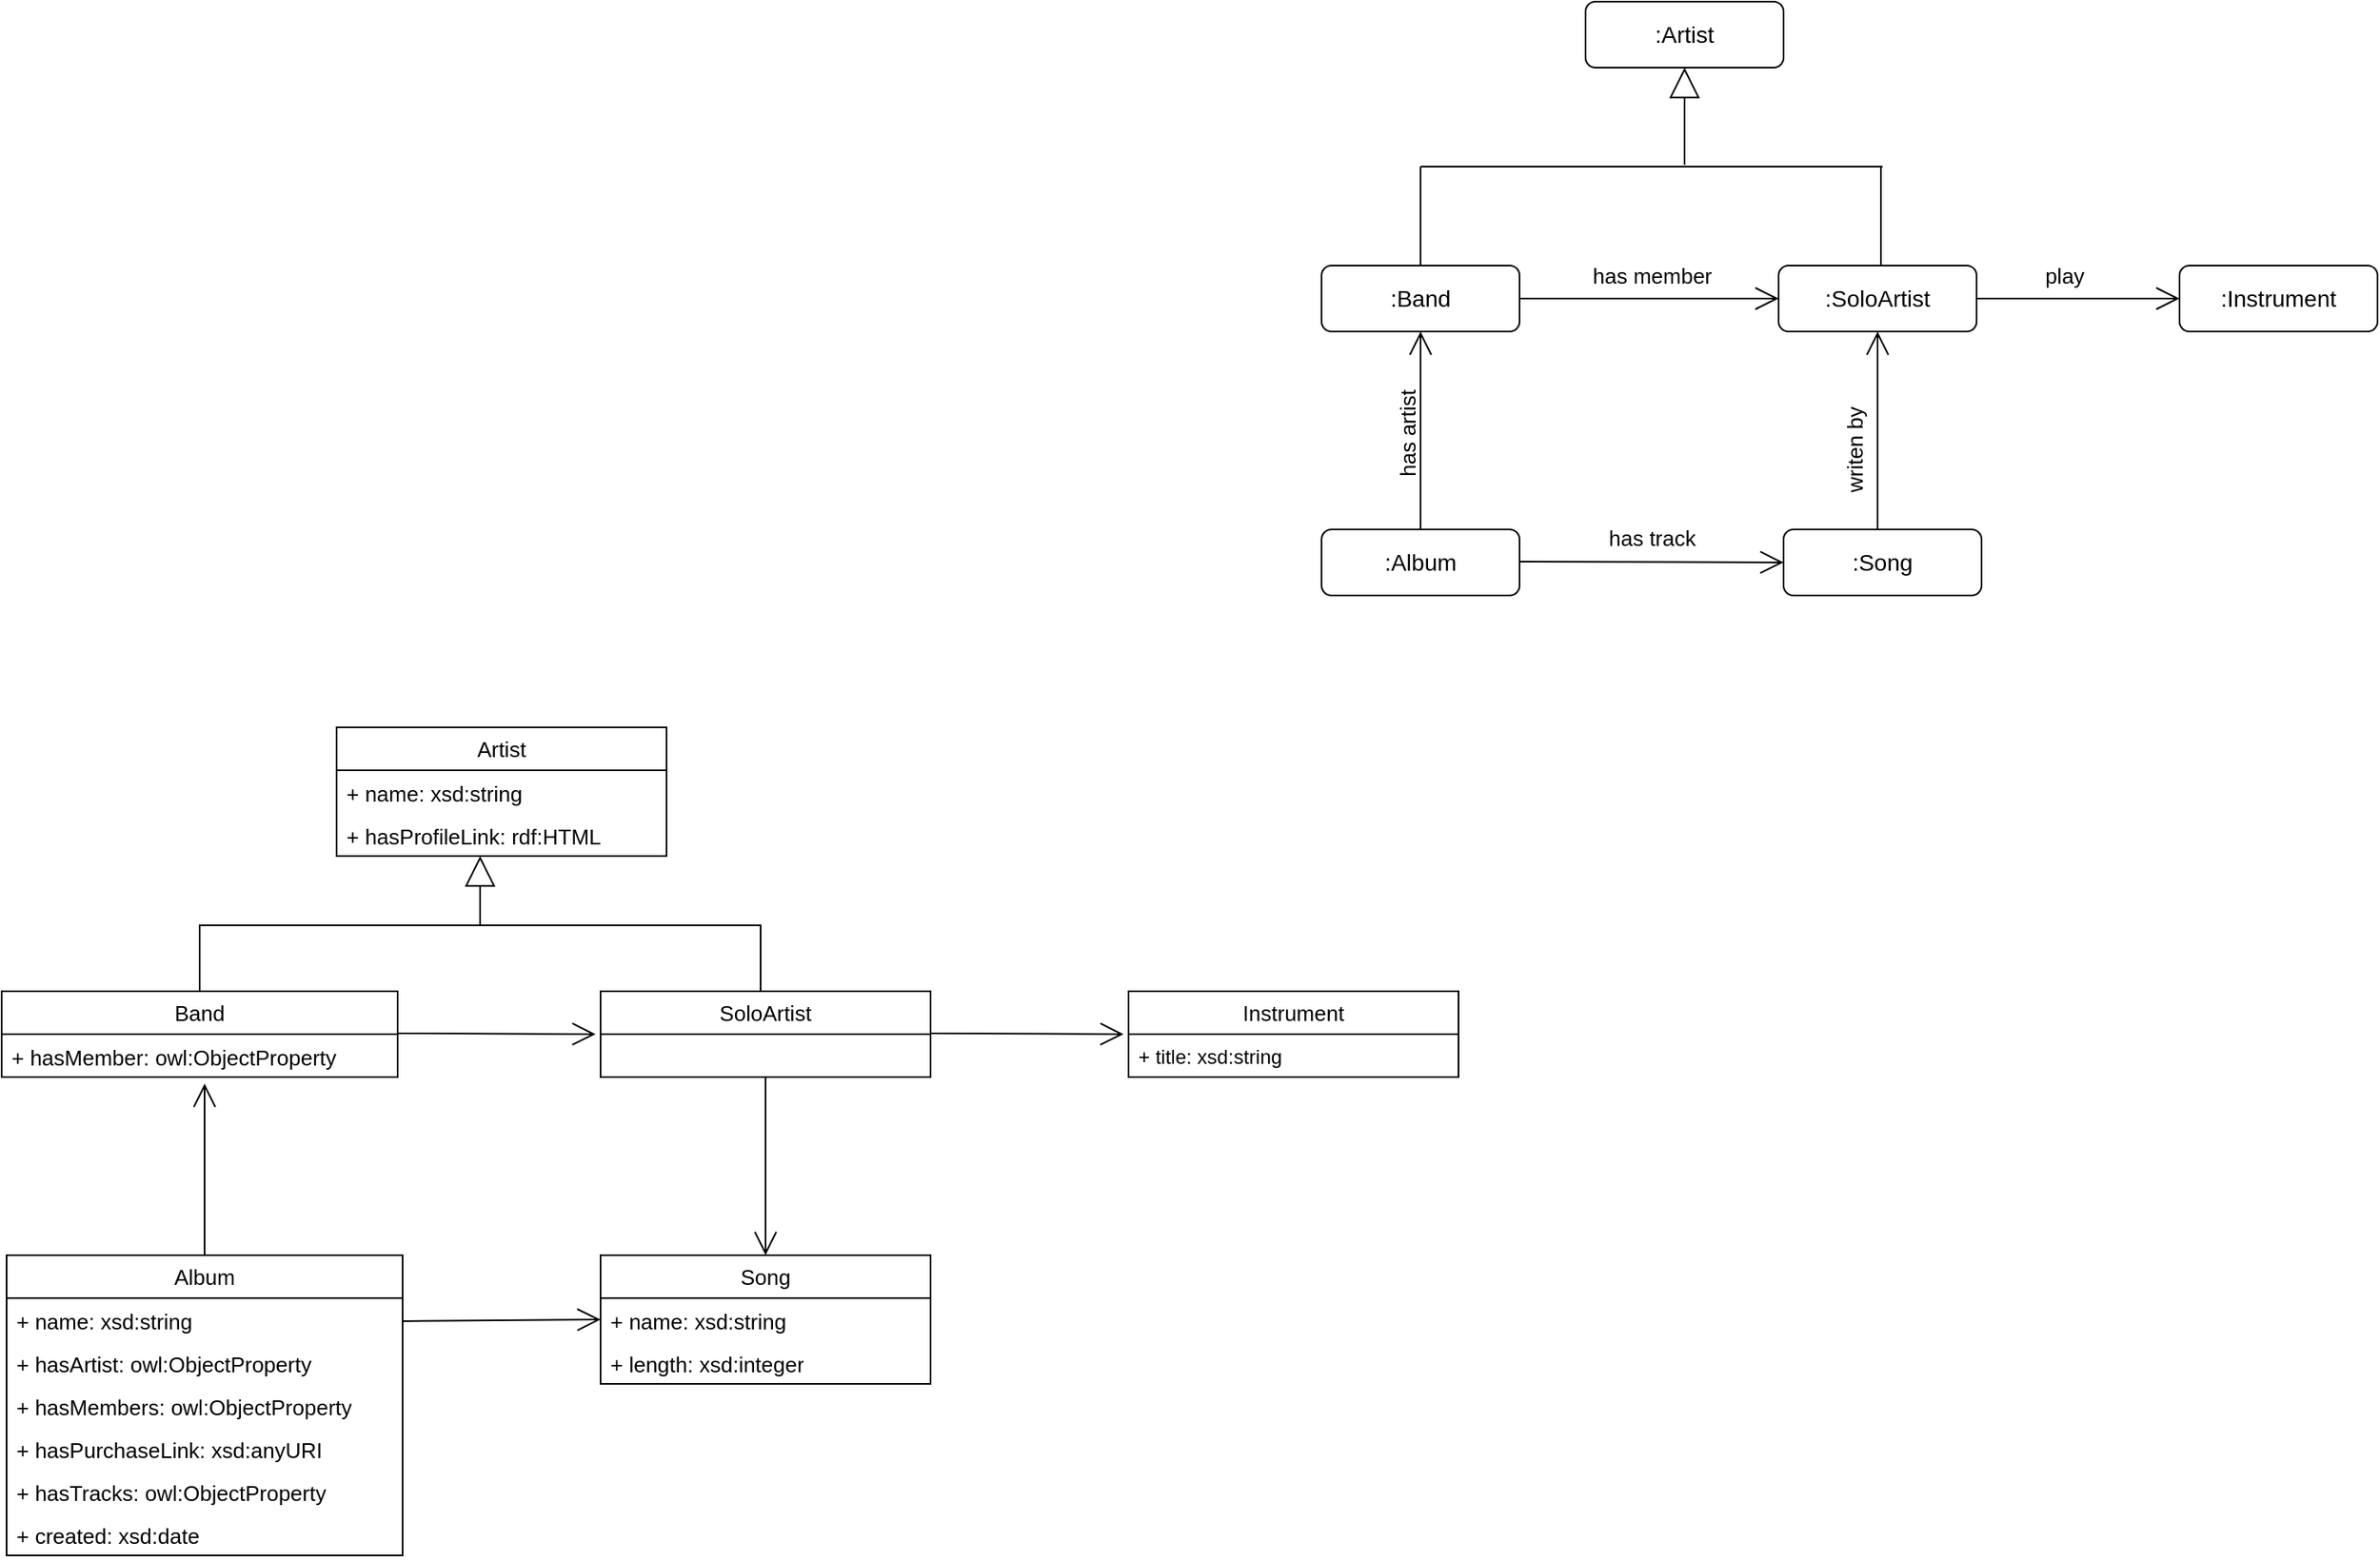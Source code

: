 <mxfile version="27.2.0">
  <diagram name="Page-1" id="ByhGdrDt2DM0ONfzT9Cf">
    <mxGraphModel dx="2908" dy="1886" grid="1" gridSize="10" guides="1" tooltips="1" connect="1" arrows="1" fold="1" page="1" pageScale="1" pageWidth="850" pageHeight="1100" math="0" shadow="0">
      <root>
        <mxCell id="0" />
        <mxCell id="1" parent="0" />
        <mxCell id="3A7KvF8rSeJm4cNPrQmB-1" value="&lt;font style=&quot;font-size: 14px;&quot;&gt;:Artist&lt;/font&gt;" style="rounded=1;whiteSpace=wrap;html=1;" vertex="1" parent="1">
          <mxGeometry x="200" y="-40" width="120" height="40" as="geometry" />
        </mxCell>
        <mxCell id="3A7KvF8rSeJm4cNPrQmB-3" value=":Band" style="rounded=1;whiteSpace=wrap;html=1;fontSize=14;" vertex="1" parent="1">
          <mxGeometry x="40" y="120" width="120" height="40" as="geometry" />
        </mxCell>
        <mxCell id="3A7KvF8rSeJm4cNPrQmB-7" value=":Album" style="rounded=1;whiteSpace=wrap;html=1;fontSize=14;" vertex="1" parent="1">
          <mxGeometry x="40" y="280" width="120" height="40" as="geometry" />
        </mxCell>
        <mxCell id="3A7KvF8rSeJm4cNPrQmB-8" value=":Song" style="rounded=1;whiteSpace=wrap;html=1;fontSize=14;" vertex="1" parent="1">
          <mxGeometry x="320" y="280" width="120" height="40" as="geometry" />
        </mxCell>
        <mxCell id="3A7KvF8rSeJm4cNPrQmB-10" value="" style="endArrow=block;endSize=16;endFill=0;html=1;rounded=0;entryX=0.5;entryY=1;entryDx=0;entryDy=0;" edge="1" parent="1" target="3A7KvF8rSeJm4cNPrQmB-1">
          <mxGeometry width="160" relative="1" as="geometry">
            <mxPoint x="260" y="59" as="sourcePoint" />
            <mxPoint x="310" y="20" as="targetPoint" />
          </mxGeometry>
        </mxCell>
        <mxCell id="3A7KvF8rSeJm4cNPrQmB-13" value="" style="endArrow=none;html=1;rounded=0;" edge="1" parent="1">
          <mxGeometry width="50" height="50" relative="1" as="geometry">
            <mxPoint x="100" y="120" as="sourcePoint" />
            <mxPoint x="100" y="60" as="targetPoint" />
          </mxGeometry>
        </mxCell>
        <mxCell id="3A7KvF8rSeJm4cNPrQmB-14" value="" style="endArrow=none;html=1;rounded=0;exitX=0.5;exitY=0;exitDx=0;exitDy=0;" edge="1" parent="1">
          <mxGeometry width="50" height="50" relative="1" as="geometry">
            <mxPoint x="379" y="120" as="sourcePoint" />
            <mxPoint x="379" y="60" as="targetPoint" />
          </mxGeometry>
        </mxCell>
        <mxCell id="3A7KvF8rSeJm4cNPrQmB-15" value="" style="endArrow=none;html=1;rounded=0;" edge="1" parent="1">
          <mxGeometry width="50" height="50" relative="1" as="geometry">
            <mxPoint x="100" y="60" as="sourcePoint" />
            <mxPoint x="380" y="60" as="targetPoint" />
          </mxGeometry>
        </mxCell>
        <mxCell id="3A7KvF8rSeJm4cNPrQmB-20" value="" style="endArrow=open;endFill=1;endSize=12;html=1;rounded=0;entryX=0.5;entryY=1;entryDx=0;entryDy=0;exitX=0.5;exitY=0;exitDx=0;exitDy=0;" edge="1" parent="1" source="3A7KvF8rSeJm4cNPrQmB-7" target="3A7KvF8rSeJm4cNPrQmB-3">
          <mxGeometry width="160" relative="1" as="geometry">
            <mxPoint x="90" y="279" as="sourcePoint" />
            <mxPoint x="250" y="279" as="targetPoint" />
          </mxGeometry>
        </mxCell>
        <mxCell id="3A7KvF8rSeJm4cNPrQmB-21" value="&lt;span style=&quot;font-size: 13px; font-weight: 400;&quot;&gt;has artist&lt;/span&gt;" style="text;align=center;fontStyle=1;verticalAlign=middle;spacingLeft=3;spacingRight=3;strokeColor=none;rotatable=0;points=[[0,0.5],[1,0.5]];portConstraint=eastwest;html=1;direction=south;horizontal=0;" vertex="1" parent="1">
          <mxGeometry x="77" y="182" width="30" height="80" as="geometry" />
        </mxCell>
        <mxCell id="3A7KvF8rSeJm4cNPrQmB-22" value="" style="endArrow=open;endFill=1;endSize=12;html=1;rounded=0;entryX=0;entryY=0.5;entryDx=0;entryDy=0;" edge="1" parent="1" target="3A7KvF8rSeJm4cNPrQmB-8">
          <mxGeometry width="160" relative="1" as="geometry">
            <mxPoint x="160" y="299.5" as="sourcePoint" />
            <mxPoint x="280" y="300" as="targetPoint" />
          </mxGeometry>
        </mxCell>
        <mxCell id="3A7KvF8rSeJm4cNPrQmB-23" value="&lt;span style=&quot;font-size: 13px; font-weight: 400;&quot;&gt;has track&lt;/span&gt;" style="text;align=center;fontStyle=1;verticalAlign=middle;spacingLeft=3;spacingRight=3;strokeColor=none;rotatable=0;points=[[0,0.5],[1,0.5]];portConstraint=eastwest;html=1;" vertex="1" parent="1">
          <mxGeometry x="200" y="272" width="80" height="26" as="geometry" />
        </mxCell>
        <mxCell id="3A7KvF8rSeJm4cNPrQmB-24" value="" style="endArrow=open;endFill=1;endSize=12;html=1;rounded=0;entryX=0.5;entryY=1;entryDx=0;entryDy=0;" edge="1" parent="1" target="3A7KvF8rSeJm4cNPrQmB-2">
          <mxGeometry width="160" relative="1" as="geometry">
            <mxPoint x="377" y="280" as="sourcePoint" />
            <mxPoint x="590" y="274" as="targetPoint" />
          </mxGeometry>
        </mxCell>
        <mxCell id="3A7KvF8rSeJm4cNPrQmB-25" value="&lt;span style=&quot;font-size: 13px; font-weight: 400;&quot;&gt;writen by&lt;/span&gt;" style="text;align=center;fontStyle=1;verticalAlign=middle;spacingLeft=3;spacingRight=3;strokeColor=none;rotatable=0;points=[[0,0.5],[1,0.5]];portConstraint=eastwest;html=1;horizontal=0;direction=south;" vertex="1" parent="1">
          <mxGeometry x="350" y="192" width="26" height="80" as="geometry" />
        </mxCell>
        <mxCell id="3A7KvF8rSeJm4cNPrQmB-26" value=":Instrument" style="rounded=1;whiteSpace=wrap;html=1;fontSize=14;" vertex="1" parent="1">
          <mxGeometry x="560" y="120" width="120" height="40" as="geometry" />
        </mxCell>
        <mxCell id="3A7KvF8rSeJm4cNPrQmB-27" value="" style="endArrow=open;endFill=1;endSize=12;html=1;rounded=0;entryX=0;entryY=0.5;entryDx=0;entryDy=0;" edge="1" parent="1" source="3A7KvF8rSeJm4cNPrQmB-2" target="3A7KvF8rSeJm4cNPrQmB-26">
          <mxGeometry width="160" relative="1" as="geometry">
            <mxPoint x="400" y="139.5" as="sourcePoint" />
            <mxPoint x="520" y="140" as="targetPoint" />
          </mxGeometry>
        </mxCell>
        <mxCell id="3A7KvF8rSeJm4cNPrQmB-28" value="&lt;span style=&quot;font-size: 13px; font-weight: 400;&quot;&gt;play&lt;/span&gt;" style="text;align=center;fontStyle=1;verticalAlign=middle;spacingLeft=3;spacingRight=3;strokeColor=none;rotatable=0;points=[[0,0.5],[1,0.5]];portConstraint=eastwest;html=1;horizontal=1;" vertex="1" parent="1">
          <mxGeometry x="450" y="113" width="80" height="26" as="geometry" />
        </mxCell>
        <mxCell id="3A7KvF8rSeJm4cNPrQmB-30" value="" style="endArrow=open;endFill=1;endSize=12;html=1;rounded=0;" edge="1" parent="1" target="3A7KvF8rSeJm4cNPrQmB-2">
          <mxGeometry width="160" relative="1" as="geometry">
            <mxPoint x="400" y="139.5" as="sourcePoint" />
            <mxPoint x="520" y="140" as="targetPoint" />
          </mxGeometry>
        </mxCell>
        <mxCell id="3A7KvF8rSeJm4cNPrQmB-2" value="&lt;font style=&quot;font-size: 14px;&quot;&gt;:SoloArtist&lt;/font&gt;" style="rounded=1;whiteSpace=wrap;html=1;" vertex="1" parent="1">
          <mxGeometry x="317" y="120" width="120" height="40" as="geometry" />
        </mxCell>
        <mxCell id="3A7KvF8rSeJm4cNPrQmB-31" value="" style="endArrow=open;endFill=1;endSize=12;html=1;rounded=0;exitX=1;exitY=0.5;exitDx=0;exitDy=0;" edge="1" parent="1" source="3A7KvF8rSeJm4cNPrQmB-3">
          <mxGeometry width="160" relative="1" as="geometry">
            <mxPoint x="167" y="139" as="sourcePoint" />
            <mxPoint x="317" y="140" as="targetPoint" />
          </mxGeometry>
        </mxCell>
        <mxCell id="3A7KvF8rSeJm4cNPrQmB-32" value="&lt;span style=&quot;font-size: 13px; font-weight: 400;&quot;&gt;has member&lt;/span&gt;" style="text;align=center;fontStyle=1;verticalAlign=middle;spacingLeft=3;spacingRight=3;strokeColor=none;rotatable=0;points=[[0,0.5],[1,0.5]];portConstraint=eastwest;html=1;" vertex="1" parent="1">
          <mxGeometry x="200" y="113" width="80" height="26" as="geometry" />
        </mxCell>
        <mxCell id="3A7KvF8rSeJm4cNPrQmB-39" value="Artist" style="swimlane;fontStyle=0;childLayout=stackLayout;horizontal=1;startSize=26;fillColor=none;horizontalStack=0;resizeParent=1;resizeParentMax=0;resizeLast=0;collapsible=1;marginBottom=0;whiteSpace=wrap;html=1;fontSize=13;" vertex="1" parent="1">
          <mxGeometry x="-557" y="400" width="200" height="78" as="geometry" />
        </mxCell>
        <mxCell id="3A7KvF8rSeJm4cNPrQmB-40" value="&lt;font style=&quot;font-size: 13px;&quot;&gt;+ name: xsd:string&lt;/font&gt;" style="text;strokeColor=none;fillColor=none;align=left;verticalAlign=top;spacingLeft=4;spacingRight=4;overflow=hidden;rotatable=0;points=[[0,0.5],[1,0.5]];portConstraint=eastwest;whiteSpace=wrap;html=1;" vertex="1" parent="3A7KvF8rSeJm4cNPrQmB-39">
          <mxGeometry y="26" width="200" height="26" as="geometry" />
        </mxCell>
        <mxCell id="3A7KvF8rSeJm4cNPrQmB-41" value="&lt;font style=&quot;font-size: 13px;&quot;&gt;+ hasProfileLink: rdf:HTML&lt;/font&gt;" style="text;strokeColor=none;fillColor=none;align=left;verticalAlign=top;spacingLeft=4;spacingRight=4;overflow=hidden;rotatable=0;points=[[0,0.5],[1,0.5]];portConstraint=eastwest;whiteSpace=wrap;html=1;" vertex="1" parent="3A7KvF8rSeJm4cNPrQmB-39">
          <mxGeometry y="52" width="200" height="26" as="geometry" />
        </mxCell>
        <mxCell id="3A7KvF8rSeJm4cNPrQmB-44" value="&lt;font style=&quot;font-size: 13px;&quot;&gt;Band&lt;/font&gt;" style="swimlane;fontStyle=0;childLayout=stackLayout;horizontal=1;startSize=26;fillColor=none;horizontalStack=0;resizeParent=1;resizeParentMax=0;resizeLast=0;collapsible=1;marginBottom=0;whiteSpace=wrap;html=1;" vertex="1" parent="1">
          <mxGeometry x="-760" y="560" width="240" height="52" as="geometry" />
        </mxCell>
        <mxCell id="3A7KvF8rSeJm4cNPrQmB-45" value="&lt;font style=&quot;font-size: 13px;&quot;&gt;+ hasMember: owl:ObjectProperty&lt;/font&gt;" style="text;strokeColor=none;fillColor=none;align=left;verticalAlign=top;spacingLeft=4;spacingRight=4;overflow=hidden;rotatable=0;points=[[0,0.5],[1,0.5]];portConstraint=eastwest;whiteSpace=wrap;html=1;" vertex="1" parent="3A7KvF8rSeJm4cNPrQmB-44">
          <mxGeometry y="26" width="240" height="26" as="geometry" />
        </mxCell>
        <mxCell id="3A7KvF8rSeJm4cNPrQmB-48" value="&lt;font style=&quot;font-size: 13px;&quot;&gt;SoloArtist&lt;/font&gt;" style="swimlane;fontStyle=0;childLayout=stackLayout;horizontal=1;startSize=26;fillColor=none;horizontalStack=0;resizeParent=1;resizeParentMax=0;resizeLast=0;collapsible=1;marginBottom=0;whiteSpace=wrap;html=1;" vertex="1" parent="1">
          <mxGeometry x="-397" y="560" width="200" height="52" as="geometry" />
        </mxCell>
        <mxCell id="3A7KvF8rSeJm4cNPrQmB-52" value="&lt;font style=&quot;font-size: 13px;&quot;&gt;Album&lt;/font&gt;" style="swimlane;fontStyle=0;childLayout=stackLayout;horizontal=1;startSize=26;fillColor=none;horizontalStack=0;resizeParent=1;resizeParentMax=0;resizeLast=0;collapsible=1;marginBottom=0;whiteSpace=wrap;html=1;" vertex="1" parent="1">
          <mxGeometry x="-757" y="720" width="240" height="182" as="geometry" />
        </mxCell>
        <mxCell id="3A7KvF8rSeJm4cNPrQmB-53" value="&lt;font style=&quot;font-size: 13px;&quot;&gt;+ name: xsd:string&lt;/font&gt;" style="text;strokeColor=none;fillColor=none;align=left;verticalAlign=top;spacingLeft=4;spacingRight=4;overflow=hidden;rotatable=0;points=[[0,0.5],[1,0.5]];portConstraint=eastwest;whiteSpace=wrap;html=1;" vertex="1" parent="3A7KvF8rSeJm4cNPrQmB-52">
          <mxGeometry y="26" width="240" height="26" as="geometry" />
        </mxCell>
        <mxCell id="3A7KvF8rSeJm4cNPrQmB-54" value="&lt;font style=&quot;font-size: 13px;&quot;&gt;+ hasArtist: owl:ObjectProperty&lt;/font&gt;" style="text;strokeColor=none;fillColor=none;align=left;verticalAlign=top;spacingLeft=4;spacingRight=4;overflow=hidden;rotatable=0;points=[[0,0.5],[1,0.5]];portConstraint=eastwest;whiteSpace=wrap;html=1;" vertex="1" parent="3A7KvF8rSeJm4cNPrQmB-52">
          <mxGeometry y="52" width="240" height="26" as="geometry" />
        </mxCell>
        <mxCell id="3A7KvF8rSeJm4cNPrQmB-55" value="&lt;font style=&quot;font-size: 13px;&quot;&gt;+ hasMembers: owl:ObjectProperty&lt;/font&gt;" style="text;strokeColor=none;fillColor=none;align=left;verticalAlign=top;spacingLeft=4;spacingRight=4;overflow=hidden;rotatable=0;points=[[0,0.5],[1,0.5]];portConstraint=eastwest;whiteSpace=wrap;html=1;" vertex="1" parent="3A7KvF8rSeJm4cNPrQmB-52">
          <mxGeometry y="78" width="240" height="26" as="geometry" />
        </mxCell>
        <mxCell id="3A7KvF8rSeJm4cNPrQmB-56" value="&lt;font style=&quot;font-size: 13px;&quot;&gt;+ hasPurchaseLink: xsd:anyURI&lt;/font&gt;" style="text;strokeColor=none;fillColor=none;align=left;verticalAlign=top;spacingLeft=4;spacingRight=4;overflow=hidden;rotatable=0;points=[[0,0.5],[1,0.5]];portConstraint=eastwest;whiteSpace=wrap;html=1;" vertex="1" parent="3A7KvF8rSeJm4cNPrQmB-52">
          <mxGeometry y="104" width="240" height="26" as="geometry" />
        </mxCell>
        <mxCell id="3A7KvF8rSeJm4cNPrQmB-57" value="&lt;font style=&quot;font-size: 13px;&quot;&gt;+ hasTracks: owl:ObjectProperty&lt;/font&gt;" style="text;strokeColor=none;fillColor=none;align=left;verticalAlign=top;spacingLeft=4;spacingRight=4;overflow=hidden;rotatable=0;points=[[0,0.5],[1,0.5]];portConstraint=eastwest;whiteSpace=wrap;html=1;" vertex="1" parent="3A7KvF8rSeJm4cNPrQmB-52">
          <mxGeometry y="130" width="240" height="26" as="geometry" />
        </mxCell>
        <mxCell id="3A7KvF8rSeJm4cNPrQmB-58" value="&lt;font&gt;+ created: xsd:date&lt;/font&gt;" style="text;strokeColor=none;fillColor=none;align=left;verticalAlign=top;spacingLeft=4;spacingRight=4;overflow=hidden;rotatable=0;points=[[0,0.5],[1,0.5]];portConstraint=eastwest;whiteSpace=wrap;html=1;fontSize=13;" vertex="1" parent="3A7KvF8rSeJm4cNPrQmB-52">
          <mxGeometry y="156" width="240" height="26" as="geometry" />
        </mxCell>
        <mxCell id="3A7KvF8rSeJm4cNPrQmB-59" value="&lt;font style=&quot;font-size: 13px;&quot;&gt;Song&lt;/font&gt;" style="swimlane;fontStyle=0;childLayout=stackLayout;horizontal=1;startSize=26;fillColor=none;horizontalStack=0;resizeParent=1;resizeParentMax=0;resizeLast=0;collapsible=1;marginBottom=0;whiteSpace=wrap;html=1;" vertex="1" parent="1">
          <mxGeometry x="-397" y="720" width="200" height="78" as="geometry" />
        </mxCell>
        <mxCell id="3A7KvF8rSeJm4cNPrQmB-60" value="&lt;font style=&quot;font-size: 13px;&quot;&gt;+ name: xsd:string&lt;/font&gt;" style="text;strokeColor=none;fillColor=none;align=left;verticalAlign=top;spacingLeft=4;spacingRight=4;overflow=hidden;rotatable=0;points=[[0,0.5],[1,0.5]];portConstraint=eastwest;whiteSpace=wrap;html=1;" vertex="1" parent="3A7KvF8rSeJm4cNPrQmB-59">
          <mxGeometry y="26" width="200" height="26" as="geometry" />
        </mxCell>
        <mxCell id="3A7KvF8rSeJm4cNPrQmB-61" value="&lt;font style=&quot;font-size: 13px;&quot;&gt;+ length: xsd:integer&lt;/font&gt;" style="text;strokeColor=none;fillColor=none;align=left;verticalAlign=top;spacingLeft=4;spacingRight=4;overflow=hidden;rotatable=0;points=[[0,0.5],[1,0.5]];portConstraint=eastwest;whiteSpace=wrap;html=1;" vertex="1" parent="3A7KvF8rSeJm4cNPrQmB-59">
          <mxGeometry y="52" width="200" height="26" as="geometry" />
        </mxCell>
        <mxCell id="3A7KvF8rSeJm4cNPrQmB-63" value="&lt;font style=&quot;font-size: 13px;&quot;&gt;Instrument&lt;/font&gt;" style="swimlane;fontStyle=0;childLayout=stackLayout;horizontal=1;startSize=26;fillColor=none;horizontalStack=0;resizeParent=1;resizeParentMax=0;resizeLast=0;collapsible=1;marginBottom=0;whiteSpace=wrap;html=1;" vertex="1" parent="1">
          <mxGeometry x="-77" y="560" width="200" height="52" as="geometry" />
        </mxCell>
        <mxCell id="3A7KvF8rSeJm4cNPrQmB-64" value="+ title: xsd:string" style="text;strokeColor=none;fillColor=none;align=left;verticalAlign=top;spacingLeft=4;spacingRight=4;overflow=hidden;rotatable=0;points=[[0,0.5],[1,0.5]];portConstraint=eastwest;whiteSpace=wrap;html=1;" vertex="1" parent="3A7KvF8rSeJm4cNPrQmB-63">
          <mxGeometry y="26" width="200" height="26" as="geometry" />
        </mxCell>
        <mxCell id="3A7KvF8rSeJm4cNPrQmB-66" value="" style="endArrow=block;endSize=16;endFill=0;html=1;rounded=0;" edge="1" parent="1">
          <mxGeometry width="160" relative="1" as="geometry">
            <mxPoint x="-470" y="520" as="sourcePoint" />
            <mxPoint x="-470" y="478" as="targetPoint" />
            <mxPoint as="offset" />
          </mxGeometry>
        </mxCell>
        <mxCell id="3A7KvF8rSeJm4cNPrQmB-71" value="" style="endArrow=none;html=1;rounded=0;" edge="1" parent="1">
          <mxGeometry width="50" height="50" relative="1" as="geometry">
            <mxPoint x="-640" y="560" as="sourcePoint" />
            <mxPoint x="-480" y="520" as="targetPoint" />
            <Array as="points">
              <mxPoint x="-640" y="520" />
            </Array>
          </mxGeometry>
        </mxCell>
        <mxCell id="3A7KvF8rSeJm4cNPrQmB-72" value="" style="endArrow=none;html=1;rounded=0;" edge="1" parent="1">
          <mxGeometry width="50" height="50" relative="1" as="geometry">
            <mxPoint x="-300" y="560" as="sourcePoint" />
            <mxPoint x="-480" y="520" as="targetPoint" />
            <Array as="points">
              <mxPoint x="-300" y="520" />
            </Array>
          </mxGeometry>
        </mxCell>
        <mxCell id="3A7KvF8rSeJm4cNPrQmB-73" value="" style="endArrow=open;endFill=1;endSize=12;html=1;rounded=0;" edge="1" parent="1">
          <mxGeometry width="160" relative="1" as="geometry">
            <mxPoint x="-197" y="585.5" as="sourcePoint" />
            <mxPoint x="-80" y="586" as="targetPoint" />
          </mxGeometry>
        </mxCell>
        <mxCell id="3A7KvF8rSeJm4cNPrQmB-74" value="" style="endArrow=open;endFill=1;endSize=12;html=1;rounded=0;exitX=0.5;exitY=1;exitDx=0;exitDy=0;entryX=0.5;entryY=0;entryDx=0;entryDy=0;" edge="1" parent="1" source="3A7KvF8rSeJm4cNPrQmB-48" target="3A7KvF8rSeJm4cNPrQmB-59">
          <mxGeometry width="160" relative="1" as="geometry">
            <mxPoint x="40" y="798" as="sourcePoint" />
            <mxPoint x="40" y="690" as="targetPoint" />
          </mxGeometry>
        </mxCell>
        <mxCell id="3A7KvF8rSeJm4cNPrQmB-75" value="" style="endArrow=open;endFill=1;endSize=12;html=1;rounded=0;" edge="1" parent="1">
          <mxGeometry width="160" relative="1" as="geometry">
            <mxPoint x="-520" y="585.5" as="sourcePoint" />
            <mxPoint x="-400" y="586" as="targetPoint" />
          </mxGeometry>
        </mxCell>
        <mxCell id="3A7KvF8rSeJm4cNPrQmB-76" value="" style="endArrow=open;endFill=1;endSize=12;html=1;rounded=0;exitX=0.5;exitY=0;exitDx=0;exitDy=0;" edge="1" parent="1" source="3A7KvF8rSeJm4cNPrQmB-52">
          <mxGeometry width="160" relative="1" as="geometry">
            <mxPoint x="-640" y="710" as="sourcePoint" />
            <mxPoint x="-637" y="616" as="targetPoint" />
          </mxGeometry>
        </mxCell>
        <mxCell id="3A7KvF8rSeJm4cNPrQmB-77" value="" style="endArrow=open;endFill=1;endSize=12;html=1;rounded=0;entryX=0;entryY=0.5;entryDx=0;entryDy=0;" edge="1" parent="1" target="3A7KvF8rSeJm4cNPrQmB-60">
          <mxGeometry width="160" relative="1" as="geometry">
            <mxPoint x="-517" y="760" as="sourcePoint" />
            <mxPoint x="-517" y="660" as="targetPoint" />
          </mxGeometry>
        </mxCell>
      </root>
    </mxGraphModel>
  </diagram>
</mxfile>
